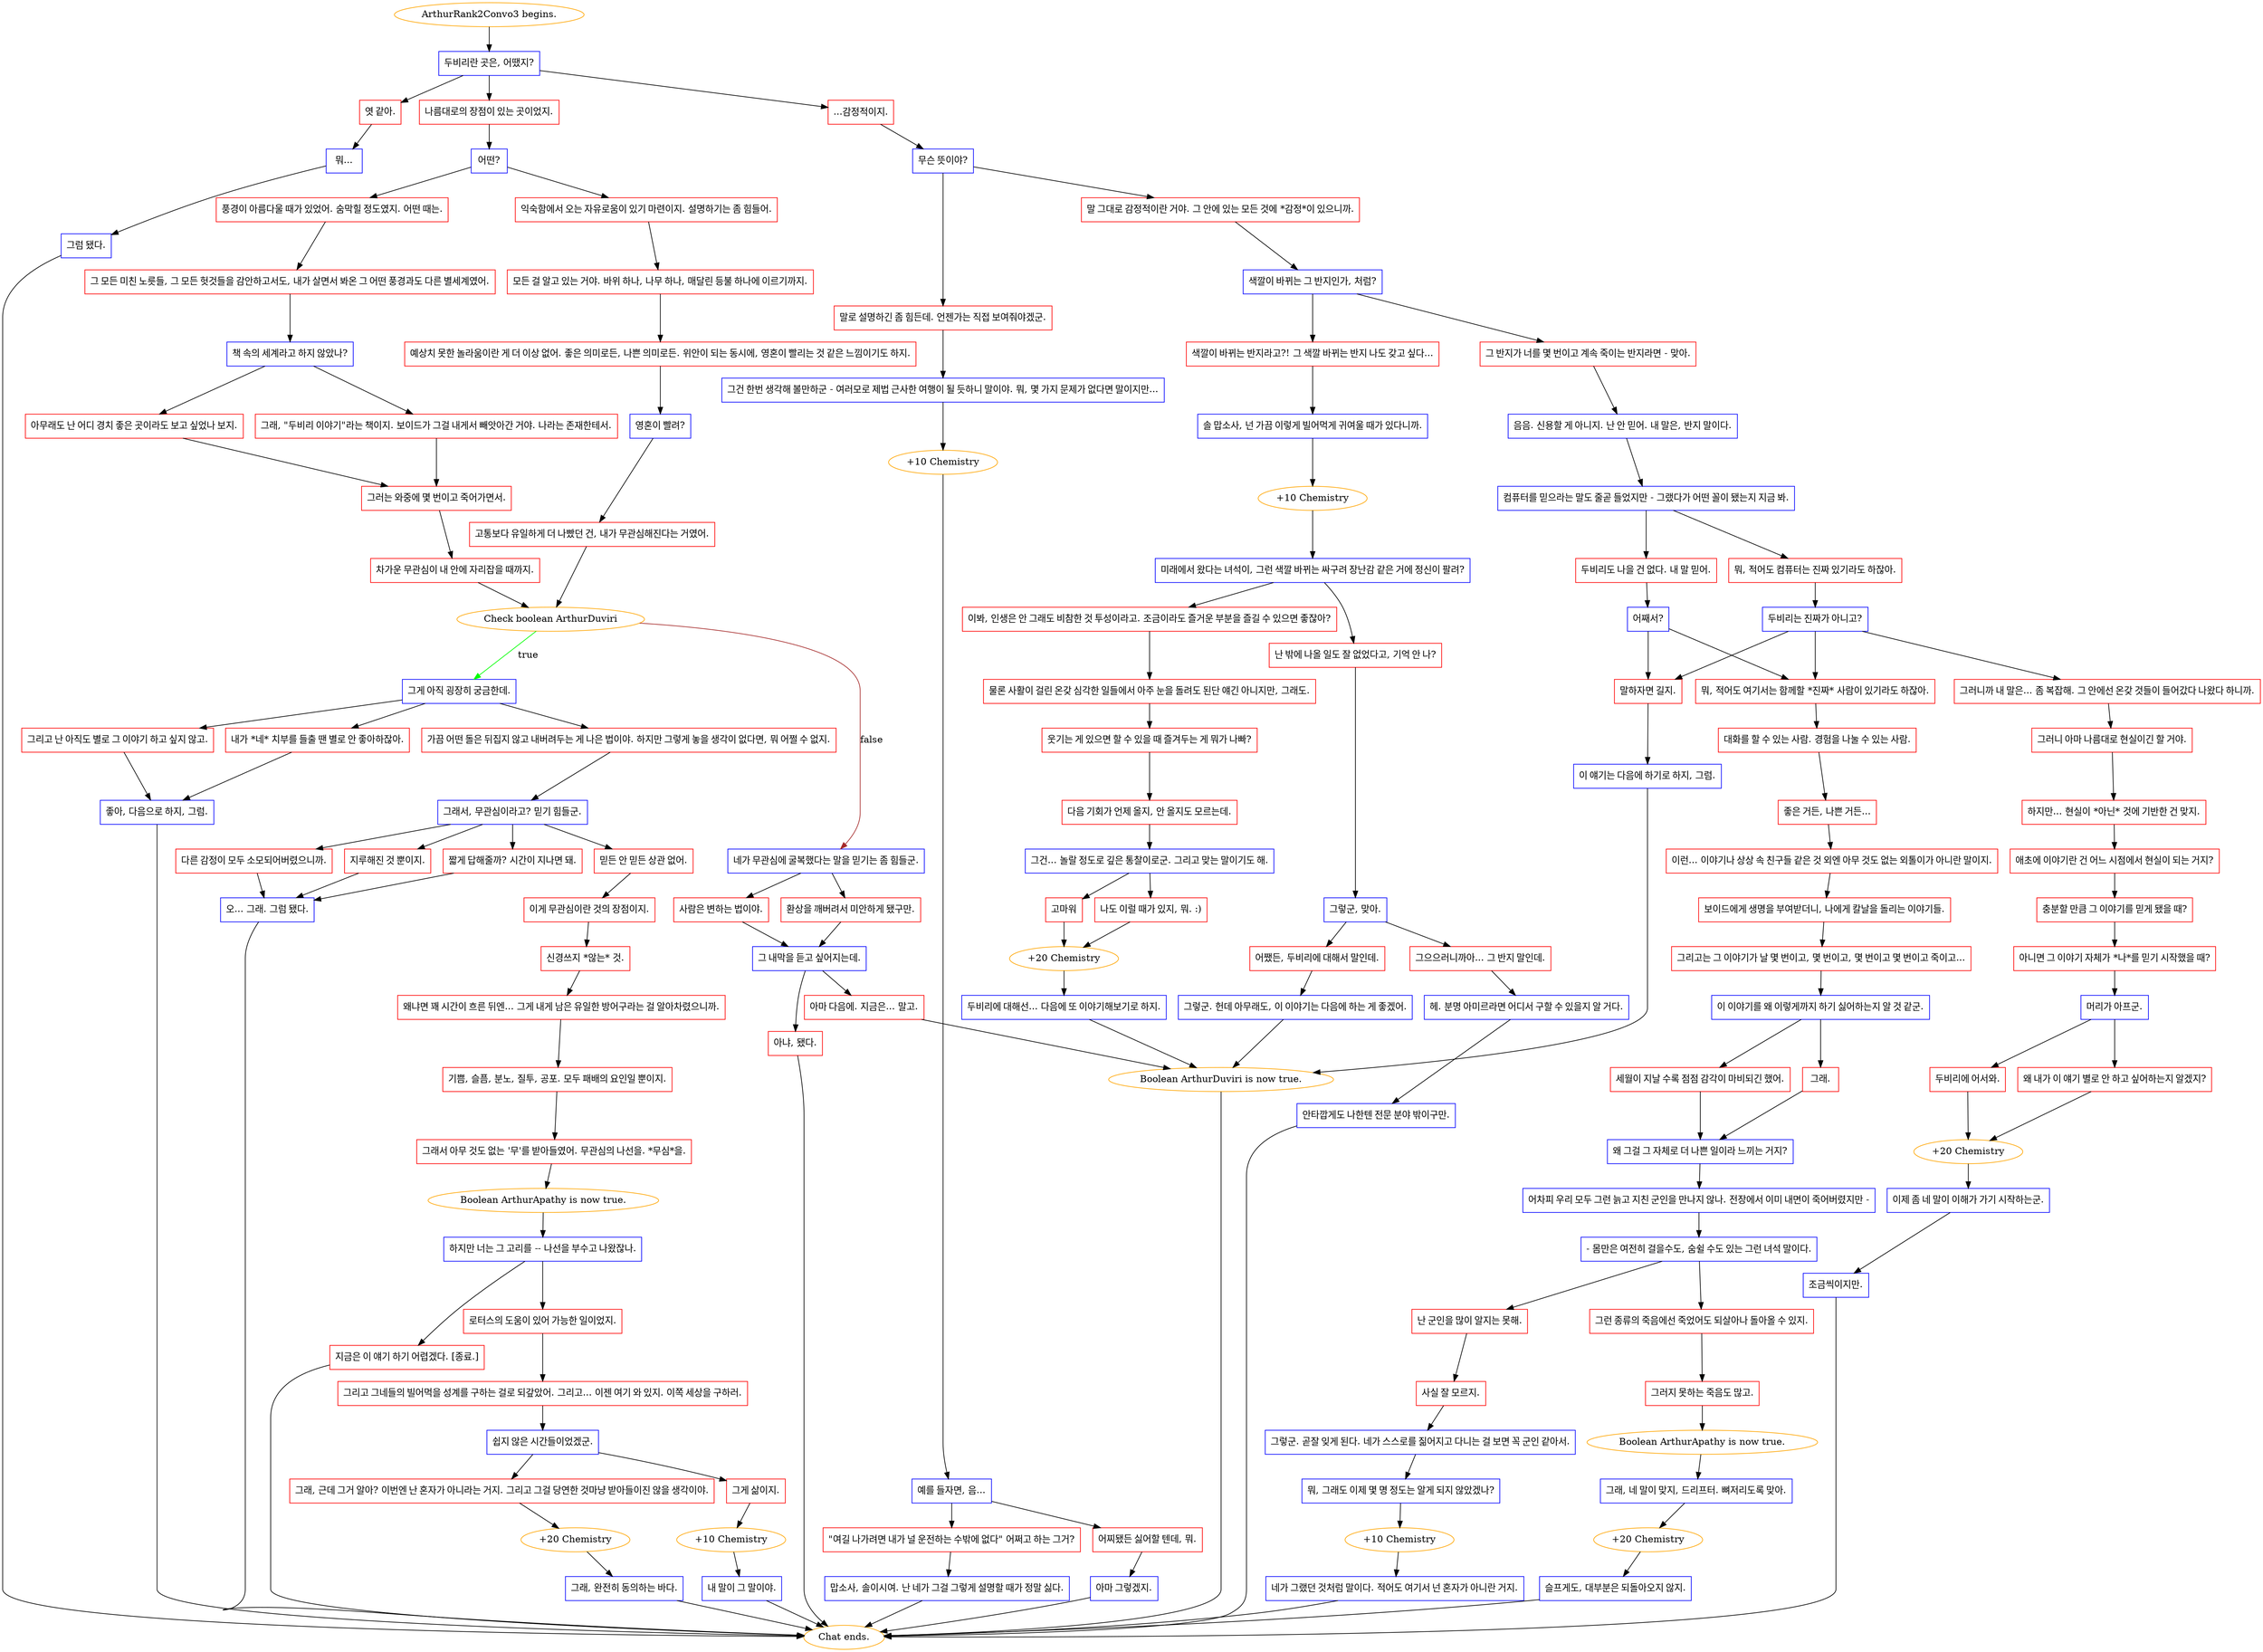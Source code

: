 digraph {
	"ArthurRank2Convo3 begins." [color=orange];
		"ArthurRank2Convo3 begins." -> j3255721709;
	j3255721709 [label="두비리란 곳은, 어땠지?",shape=box,color=blue];
		j3255721709 -> j3268650420;
		j3255721709 -> j4162119556;
		j3255721709 -> j3128782732;
	j3268650420 [label="나름대로의 장점이 있는 곳이었지.",shape=box,color=red];
		j3268650420 -> j762124846;
	j4162119556 [label="...감정적이지.",shape=box,color=red];
		j4162119556 -> j1646354552;
	j3128782732 [label="엿 같아.",shape=box,color=red];
		j3128782732 -> j3619310865;
	j762124846 [label="어떤?",shape=box,color=blue];
		j762124846 -> j3344259872;
		j762124846 -> j288679839;
	j1646354552 [label="무슨 뜻이야?",shape=box,color=blue];
		j1646354552 -> j1234688798;
		j1646354552 -> j3638051582;
	j3619310865 [label="뭐...",shape=box,color=blue];
		j3619310865 -> j2646753676;
	j3344259872 [label="풍경이 아름다울 때가 있었어. 숨막힐 정도였지. 어떤 때는.",shape=box,color=red];
		j3344259872 -> j2939495080;
	j288679839 [label="익숙함에서 오는 자유로움이 있기 마련이지. 설명하기는 좀 힘들어.",shape=box,color=red];
		j288679839 -> j1828835073;
	j1234688798 [label="말 그대로 감정적이란 거야. 그 안에 있는 모든 것에 *감정*이 있으니까.",shape=box,color=red];
		j1234688798 -> j3887382164;
	j3638051582 [label="말로 설명하긴 좀 힘든데. 언젠가는 직접 보여줘야겠군.",shape=box,color=red];
		j3638051582 -> j274622674;
	j2646753676 [label="그럼 됐다.",shape=box,color=blue];
		j2646753676 -> "Chat ends.";
	j2939495080 [label="그 모든 미친 노릇들, 그 모든 헛것들을 감안하고서도, 내가 살면서 봐온 그 어떤 풍경과도 다른 별세계였어.",shape=box,color=red];
		j2939495080 -> j1574780781;
	j1828835073 [label="모든 걸 알고 있는 거야. 바위 하나, 나무 하나, 매달린 등불 하나에 이르기까지.",shape=box,color=red];
		j1828835073 -> j3924115993;
	j3887382164 [label="색깔이 바뀌는 그 반지인가, 처럼?",shape=box,color=blue];
		j3887382164 -> j4236955766;
		j3887382164 -> j617251456;
	j274622674 [label="그건 한번 생각해 볼만하군 - 여러모로 제법 근사한 여행이 될 듯하니 말이야. 뭐, 몇 가지 문제가 없다면 말이지만...",shape=box,color=blue];
		j274622674 -> j1379666688;
	"Chat ends." [color=orange];
	j1574780781 [label="책 속의 세계라고 하지 않았나?",shape=box,color=blue];
		j1574780781 -> j3109442420;
		j1574780781 -> j1103410718;
	j3924115993 [label="예상치 못한 놀라움이란 게 더 이상 없어. 좋은 의미로든, 나쁜 의미로든. 위안이 되는 동시에, 영혼이 빨리는 것 같은 느낌이기도 하지.",shape=box,color=red];
		j3924115993 -> j3251340839;
	j4236955766 [label="그 반지가 너를 몇 번이고 계속 죽이는 반지라면 - 맞아.",shape=box,color=red];
		j4236955766 -> j443703538;
	j617251456 [label="색깔이 바뀌는 반지라고?! 그 색깔 바뀌는 반지 나도 갖고 싶다...",shape=box,color=red];
		j617251456 -> j958481491;
	j1379666688 [label="+10 Chemistry",color=orange];
		j1379666688 -> j236520071;
	j3109442420 [label="그래, \"두비리 이야기\"라는 책이지. 보이드가 그걸 내게서 빼앗아간 거야. 나라는 존재한테서.",shape=box,color=red];
		j3109442420 -> j877120989;
	j1103410718 [label="아무래도 난 어디 경치 좋은 곳이라도 보고 싶었나 보지.",shape=box,color=red];
		j1103410718 -> j877120989;
	j3251340839 [label="영혼이 빨려?",shape=box,color=blue];
		j3251340839 -> j246767298;
	j443703538 [label="음음. 신용할 게 아니지. 난 안 믿어. 내 말은, 반지 말이다.",shape=box,color=blue];
		j443703538 -> j1733346958;
	j958481491 [label="솔 맙소사, 넌 가끔 이렇게 빌어먹게 귀여울 때가 있다니까.",shape=box,color=blue];
		j958481491 -> j1398350837;
	j236520071 [label="예를 들자면, 음...",shape=box,color=blue];
		j236520071 -> j3253292480;
		j236520071 -> j2346545010;
	j877120989 [label="그러는 와중에 몇 번이고 죽어가면서.",shape=box,color=red];
		j877120989 -> j3188059733;
	j246767298 [label="고통보다 유일하게 더 나빴던 건, 내가 무관심해진다는 거였어.",shape=box,color=red];
		j246767298 -> j3977220178;
	j1733346958 [label="컴퓨터를 믿으라는 말도 줄곧 들었지만 - 그랬다가 어떤 꼴이 됐는지 지금 봐.",shape=box,color=blue];
		j1733346958 -> j140076184;
		j1733346958 -> j2149965821;
	j1398350837 [label="+10 Chemistry",color=orange];
		j1398350837 -> j245380908;
	j3253292480 [label="어찌됐든 싫어할 텐데, 뭐.",shape=box,color=red];
		j3253292480 -> j2777145291;
	j2346545010 [label="\"여길 나가려면 내가 널 운전하는 수밖에 없다\" 어쩌고 하는 그거?",shape=box,color=red];
		j2346545010 -> j446207569;
	j3188059733 [label="차가운 무관심이 내 안에 자리잡을 때까지.",shape=box,color=red];
		j3188059733 -> j3977220178;
	j3977220178 [label="Check boolean ArthurDuviri",color=orange];
		j3977220178 -> j2412106393 [label=true,color=green];
		j3977220178 -> j1324408034 [label=false,color=brown];
	j140076184 [label="두비리도 나을 건 없다. 내 말 믿어.",shape=box,color=red];
		j140076184 -> j4220010606;
	j2149965821 [label="뭐, 적어도 컴퓨터는 진짜 있기라도 하잖아.",shape=box,color=red];
		j2149965821 -> j311612459;
	j245380908 [label="미래에서 왔다는 녀석이, 그런 색깔 바뀌는 싸구려 장난감 같은 거에 정신이 팔려?",shape=box,color=blue];
		j245380908 -> j2026763503;
		j245380908 -> j46399107;
	j2777145291 [label="아마 그렇겠지.",shape=box,color=blue];
		j2777145291 -> "Chat ends.";
	j446207569 [label="맙소사, 솔이시여. 난 네가 그걸 그렇게 설명할 때가 정말 싫다.",shape=box,color=blue];
		j446207569 -> "Chat ends.";
	j2412106393 [label="그게 아직 굉장히 궁금한데.",shape=box,color=blue];
		j2412106393 -> j3685984828;
		j2412106393 -> j4184402883;
		j2412106393 -> j3315600470;
	j1324408034 [label="네가 무관심에 굴복했다는 말을 믿기는 좀 힘들군.",shape=box,color=blue];
		j1324408034 -> j1083209832;
		j1324408034 -> j3188845328;
	j4220010606 [label="어째서?",shape=box,color=blue];
		j4220010606 -> j2272824180;
		j4220010606 -> j3441810102;
	j311612459 [label="두비리는 진짜가 아니고?",shape=box,color=blue];
		j311612459 -> j2272824180;
		j311612459 -> j3441810102;
		j311612459 -> j811862253;
	j2026763503 [label="이봐, 인생은 안 그래도 비참한 것 투성이라고. 조금이라도 즐거운 부분을 즐길 수 있으면 좋잖아?",shape=box,color=red];
		j2026763503 -> j2953224723;
	j46399107 [label="난 밖에 나올 일도 잘 없었다고, 기억 안 나?",shape=box,color=red];
		j46399107 -> j2807349532;
	j3685984828 [label="그리고 난 아직도 별로 그 이야기 하고 싶지 않고.",shape=box,color=red];
		j3685984828 -> j75410557;
	j4184402883 [label="내가 *네* 치부를 들출 땐 별로 안 좋아하잖아.",shape=box,color=red];
		j4184402883 -> j75410557;
	j3315600470 [label="가끔 어떤 돌은 뒤집지 않고 내버려두는 게 나은 법이야. 하지만 그렇게 놓을 생각이 없다면, 뭐 어쩔 수 없지.",shape=box,color=red];
		j3315600470 -> j2012806321;
	j1083209832 [label="환상을 깨버려서 미안하게 됐구만.",shape=box,color=red];
		j1083209832 -> j2454631725;
	j3188845328 [label="사람은 변하는 법이야.",shape=box,color=red];
		j3188845328 -> j2454631725;
	j2272824180 [label="뭐, 적어도 여기서는 함께할 *진짜* 사람이 있기라도 하잖아.",shape=box,color=red];
		j2272824180 -> j1531989178;
	j3441810102 [label="말하자면 길지.",shape=box,color=red];
		j3441810102 -> j633274341;
	j811862253 [label="그러니까 내 말은... 좀 복잡해. 그 안에선 온갖 것들이 들어갔다 나왔다 하니까.",shape=box,color=red];
		j811862253 -> j1451778432;
	j2953224723 [label="물론 사활이 걸린 온갖 심각한 일들에서 아주 눈을 돌려도 된단 얘긴 아니지만, 그래도.",shape=box,color=red];
		j2953224723 -> j3761924589;
	j2807349532 [label="그렇군, 맞아.",shape=box,color=blue];
		j2807349532 -> j1067236514;
		j2807349532 -> j2281762785;
	j75410557 [label="좋아, 다음으로 하지, 그럼.",shape=box,color=blue];
		j75410557 -> "Chat ends.";
	j2012806321 [label="그래서, 무관심이라고? 믿기 힘들군.",shape=box,color=blue];
		j2012806321 -> j1336747593;
		j2012806321 -> j3739682469;
		j2012806321 -> j1812164915;
		j2012806321 -> j3886680683;
	j2454631725 [label="그 내막을 듣고 싶어지는데.",shape=box,color=blue];
		j2454631725 -> j1936237109;
		j2454631725 -> j1809513421;
	j1531989178 [label="대화를 할 수 있는 사람. 경험을 나눌 수 있는 사람.",shape=box,color=red];
		j1531989178 -> j2516976042;
	j633274341 [label="이 얘기는 다음에 하기로 하지, 그럼.",shape=box,color=blue];
		j633274341 -> j1992354670;
	j1451778432 [label="그러니 아마 나름대로 현실이긴 할 거야.",shape=box,color=red];
		j1451778432 -> j3575260651;
	j3761924589 [label="웃기는 게 있으면 할 수 있을 때 즐겨두는 게 뭐가 나빠?",shape=box,color=red];
		j3761924589 -> j3001431515;
	j1067236514 [label="어쨌든, 두비리에 대해서 말인데.",shape=box,color=red];
		j1067236514 -> j1915016616;
	j2281762785 [label="그으으러니까아... 그 반지 말인데.",shape=box,color=red];
		j2281762785 -> j1265481269;
	j1336747593 [label="짧게 답해줄까? 시간이 지나면 돼.",shape=box,color=red];
		j1336747593 -> j2413989646;
	j3739682469 [label="믿든 안 믿든 상관 없어.",shape=box,color=red];
		j3739682469 -> j4110049104;
	j1812164915 [label="다른 감정이 모두 소모되어버렸으니까.",shape=box,color=red];
		j1812164915 -> j2413989646;
	j3886680683 [label="지루해진 것 뿐이지.",shape=box,color=red];
		j3886680683 -> j2413989646;
	j1936237109 [label="아마 다음에. 지금은... 말고.",shape=box,color=red];
		j1936237109 -> j1992354670;
	j1809513421 [label="아냐, 됐다.",shape=box,color=red];
		j1809513421 -> "Chat ends.";
	j2516976042 [label="좋은 거든, 나쁜 거든...",shape=box,color=red];
		j2516976042 -> j4224310221;
	j1992354670 [label="Boolean ArthurDuviri is now true.",color=orange];
		j1992354670 -> "Chat ends.";
	j3575260651 [label="하지만... 현실이 *아닌* 것에 기반한 건 맞지.",shape=box,color=red];
		j3575260651 -> j2866480522;
	j3001431515 [label="다음 기회가 언제 올지, 안 올지도 모르는데.",shape=box,color=red];
		j3001431515 -> j3649276781;
	j1915016616 [label="그렇군. 헌데 아무래도, 이 이야기는 다음에 하는 게 좋겠어.",shape=box,color=blue];
		j1915016616 -> j1992354670;
	j1265481269 [label="헤. 분명 아미르라면 어디서 구할 수 있을지 알 거다.",shape=box,color=blue];
		j1265481269 -> j1944977541;
	j2413989646 [label="오... 그래. 그럼 됐다.",shape=box,color=blue];
		j2413989646 -> "Chat ends.";
	j4110049104 [label="이게 무관심이란 것의 장점이지.",shape=box,color=red];
		j4110049104 -> j1469055780;
	j4224310221 [label="이런... 이야기나 상상 속 친구들 같은 것 외엔 아무 것도 없는 외톨이가 아니란 말이지.",shape=box,color=red];
		j4224310221 -> j854693044;
	j2866480522 [label="애초에 이야기란 건 어느 시점에서 현실이 되는 거지?",shape=box,color=red];
		j2866480522 -> j850858703;
	j3649276781 [label="그건... 놀랄 정도로 깊은 통찰이로군. 그리고 맞는 말이기도 해.",shape=box,color=blue];
		j3649276781 -> j992546716;
		j3649276781 -> j225091011;
	j1944977541 [label="안타깝게도 나한텐 전문 분야 밖이구만.",shape=box,color=blue];
		j1944977541 -> "Chat ends.";
	j1469055780 [label="신경쓰지 *않는* 것.",shape=box,color=red];
		j1469055780 -> j2836260695;
	j854693044 [label="보이드에게 생명을 부여받더니, 나에게 칼날을 돌리는 이야기들.",shape=box,color=red];
		j854693044 -> j1001670715;
	j850858703 [label="충분할 만큼 그 이야기를 믿게 됐을 때?",shape=box,color=red];
		j850858703 -> j1767081174;
	j992546716 [label="고마워",shape=box,color=red];
		j992546716 -> j2456487658;
	j225091011 [label="나도 이럴 때가 있지, 뭐. :)",shape=box,color=red];
		j225091011 -> j2456487658;
	j2836260695 [label="왜냐면 꽤 시간이 흐른 뒤엔... 그게 내게 남은 유일한 방어구라는 걸 알아차렸으니까.",shape=box,color=red];
		j2836260695 -> j250887376;
	j1001670715 [label="그리고는 그 이야기가 날 몇 번이고, 몇 번이고, 몇 번이고 몇 번이고 죽이고...",shape=box,color=red];
		j1001670715 -> j2882654558;
	j1767081174 [label="아니면 그 이야기 자체가 *나*를 믿기 시작했을 때?",shape=box,color=red];
		j1767081174 -> j2279047140;
	j2456487658 [label="+20 Chemistry",color=orange];
		j2456487658 -> j53324725;
	j250887376 [label="기쁨, 슬픔, 분노, 질투, 공포. 모두 패배의 요인일 뿐이지.",shape=box,color=red];
		j250887376 -> j365690681;
	j2882654558 [label="이 이야기를 왜 이렇게까지 하기 싫어하는지 알 것 같군.",shape=box,color=blue];
		j2882654558 -> j2233491320;
		j2882654558 -> j4191566102;
	j2279047140 [label="머리가 아프군.",shape=box,color=blue];
		j2279047140 -> j2184905807;
		j2279047140 -> j3345810408;
	j53324725 [label="두비리에 대해선... 다음에 또 이야기해보기로 하지.",shape=box,color=blue];
		j53324725 -> j1992354670;
	j365690681 [label="그래서 아무 것도 없는 '무'를 받아들였어. 무관심의 나선을. *무심*을.",shape=box,color=red];
		j365690681 -> j2691938231;
	j2233491320 [label="그래.",shape=box,color=red];
		j2233491320 -> j1926518038;
	j4191566102 [label="세월이 지날 수록 점점 감각이 마비되긴 했어.",shape=box,color=red];
		j4191566102 -> j1926518038;
	j2184905807 [label="두비리에 어서와.",shape=box,color=red];
		j2184905807 -> j2965928052;
	j3345810408 [label="왜 내가 이 얘기 별로 안 하고 싶어하는지 알겠지?",shape=box,color=red];
		j3345810408 -> j2965928052;
	j2691938231 [label="Boolean ArthurApathy is now true.",color=orange];
		j2691938231 -> j3084178205;
	j1926518038 [label="왜 그걸 그 자체로 더 나쁜 일이라 느끼는 거지?",shape=box,color=blue];
		j1926518038 -> j3864323583;
	j2965928052 [label="+20 Chemistry",color=orange];
		j2965928052 -> j1701893830;
	j3084178205 [label="하지만 너는 그 고리를 -- 나선을 부수고 나왔잖나.",shape=box,color=blue];
		j3084178205 -> j3571460068;
		j3084178205 -> j1543810642;
	j3864323583 [label="어차피 우리 모두 그런 늙고 지친 군인을 만나지 않나. 전장에서 이미 내면이 죽어버렸지만 -",shape=box,color=blue];
		j3864323583 -> j202958408;
	j1701893830 [label="이제 좀 네 말이 이해가 가기 시작하는군.",shape=box,color=blue];
		j1701893830 -> j2672929753;
	j3571460068 [label="로터스의 도움이 있어 가능한 일이었지.",shape=box,color=red];
		j3571460068 -> j1795871287;
	j1543810642 [label="지금은 이 얘기 하기 어렵겠다. [종료.]",shape=box,color=red];
		j1543810642 -> "Chat ends.";
	j202958408 [label="- 몸만은 여전히 걸을수도, 숨쉴 수도 있는 그런 녀석 말이다.",shape=box,color=blue];
		j202958408 -> j1526954786;
		j202958408 -> j2653280931;
	j2672929753 [label="조금씩이지만.",shape=box,color=blue];
		j2672929753 -> "Chat ends.";
	j1795871287 [label="그리고 그네들의 빌어먹을 성계를 구하는 걸로 되갚았어. 그리고... 이젠 여기 와 있지. 이쪽 세상을 구하러.",shape=box,color=red];
		j1795871287 -> j2221469211;
	j1526954786 [label="그런 종류의 죽음에선 죽었어도 되살아나 돌아올 수 있지.",shape=box,color=red];
		j1526954786 -> j3724902366;
	j2653280931 [label="난 군인을 많이 알지는 못해.",shape=box,color=red];
		j2653280931 -> j915427392;
	j2221469211 [label="쉽지 않은 시간들이었겠군.",shape=box,color=blue];
		j2221469211 -> j21264178;
		j2221469211 -> j780967150;
	j3724902366 [label="그러지 못하는 죽음도 많고.",shape=box,color=red];
		j3724902366 -> j1448829413;
	j915427392 [label="사실 잘 모르지.",shape=box,color=red];
		j915427392 -> j2970272484;
	j21264178 [label="그게 삶이지.",shape=box,color=red];
		j21264178 -> j312056538;
	j780967150 [label="그래, 근데 그거 알아? 이번엔 난 혼자가 아니라는 거지. 그리고 그걸 당연한 것마냥 받아들이진 않을 생각이야.",shape=box,color=red];
		j780967150 -> j2635883516;
	j1448829413 [label="Boolean ArthurApathy is now true.",color=orange];
		j1448829413 -> j3697024792;
	j2970272484 [label="그렇군. 곧잘 잊게 된다. 네가 스스로를 짊어지고 다니는 걸 보면 꼭 군인 같아서.",shape=box,color=blue];
		j2970272484 -> j1910968449;
	j312056538 [label="+10 Chemistry",color=orange];
		j312056538 -> j4146107472;
	j2635883516 [label="+20 Chemistry",color=orange];
		j2635883516 -> j1113405031;
	j3697024792 [label="그래, 네 말이 맞지, 드리프터. 뼈저리도록 맞아.",shape=box,color=blue];
		j3697024792 -> j1950973878;
	j1910968449 [label="뭐, 그래도 이제 몇 명 정도는 알게 되지 않았겠나?",shape=box,color=blue];
		j1910968449 -> j3434699063;
	j4146107472 [label="내 말이 그 말이야.",shape=box,color=blue];
		j4146107472 -> "Chat ends.";
	j1113405031 [label="그래, 완전히 동의하는 바다.",shape=box,color=blue];
		j1113405031 -> "Chat ends.";
	j1950973878 [label="+20 Chemistry",color=orange];
		j1950973878 -> j3937901286;
	j3434699063 [label="+10 Chemistry",color=orange];
		j3434699063 -> j1835342969;
	j3937901286 [label="슬프게도, 대부분은 되돌아오지 않지.",shape=box,color=blue];
		j3937901286 -> "Chat ends.";
	j1835342969 [label="네가 그랬던 것처럼 말이다. 적어도 여기서 넌 혼자가 아니란 거지.",shape=box,color=blue];
		j1835342969 -> "Chat ends.";
}